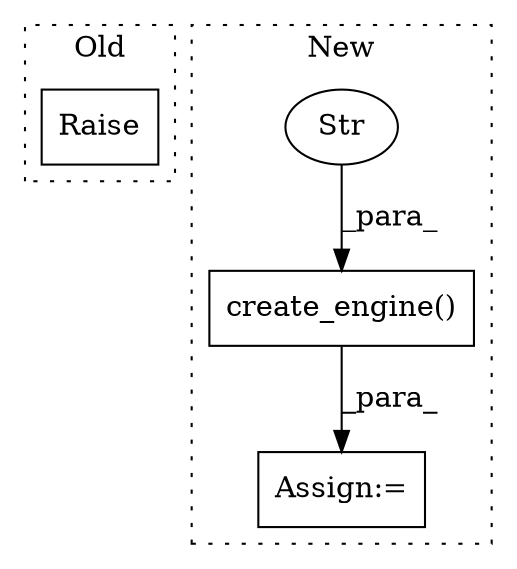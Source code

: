 digraph G {
subgraph cluster0 {
1 [label="Raise" a="91" s="2306" l="6" shape="box"];
label = "Old";
style="dotted";
}
subgraph cluster1 {
2 [label="create_engine()" a="75" s="2315,2367" l="25,1" shape="box"];
3 [label="Str" a="66" s="2340" l="27" shape="ellipse"];
4 [label="Assign:=" a="68" s="2312" l="3" shape="box"];
label = "New";
style="dotted";
}
2 -> 4 [label="_para_"];
3 -> 2 [label="_para_"];
}